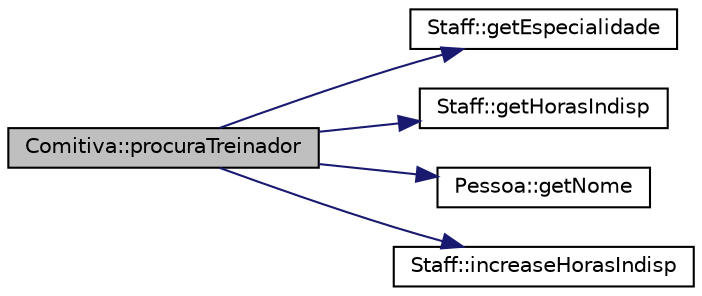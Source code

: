 digraph "Comitiva::procuraTreinador"
{
 // LATEX_PDF_SIZE
  edge [fontname="Helvetica",fontsize="10",labelfontname="Helvetica",labelfontsize="10"];
  node [fontname="Helvetica",fontsize="10",shape=record];
  rankdir="LR";
  Node1 [label="Comitiva::procuraTreinador",height=0.2,width=0.4,color="black", fillcolor="grey75", style="filled", fontcolor="black",tooltip="Esta função procura um treinador na heap 'funcionarios' e aumenta suas horas de indisponibilidade."];
  Node1 -> Node2 [color="midnightblue",fontsize="10",style="solid",fontname="Helvetica"];
  Node2 [label="Staff::getEspecialidade",height=0.2,width=0.4,color="black", fillcolor="white", style="filled",URL="$class_staff.html#a3e25089a96d8b41db3ea17e293beff37",tooltip="Retorna a especialidade de um elemento do Funcionario."];
  Node1 -> Node3 [color="midnightblue",fontsize="10",style="solid",fontname="Helvetica"];
  Node3 [label="Staff::getHorasIndisp",height=0.2,width=0.4,color="black", fillcolor="white", style="filled",URL="$class_staff.html#a9c305130bb6e53cb3897f64e58244e39",tooltip="Retorna o número de horas de indisponibilidade de um elemento do Funcionario."];
  Node1 -> Node4 [color="midnightblue",fontsize="10",style="solid",fontname="Helvetica"];
  Node4 [label="Pessoa::getNome",height=0.2,width=0.4,color="black", fillcolor="white", style="filled",URL="$class_pessoa.html#a8d551db3b19e1f07022adb3793cb8ed7",tooltip="Retorna o nome da Pessoa."];
  Node1 -> Node5 [color="midnightblue",fontsize="10",style="solid",fontname="Helvetica"];
  Node5 [label="Staff::increaseHorasIndisp",height=0.2,width=0.4,color="black", fillcolor="white", style="filled",URL="$class_staff.html#adeee61d9f206c589f88f855a73a96b25",tooltip="Esta função incrementa um número de horas de indisponibilidade a um Staff."];
}
